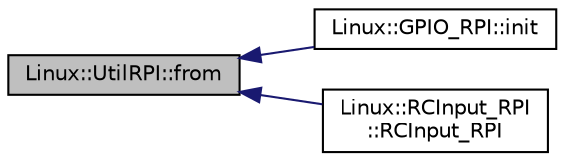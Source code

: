 digraph "Linux::UtilRPI::from"
{
 // INTERACTIVE_SVG=YES
  edge [fontname="Helvetica",fontsize="10",labelfontname="Helvetica",labelfontsize="10"];
  node [fontname="Helvetica",fontsize="10",shape=record];
  rankdir="LR";
  Node1 [label="Linux::UtilRPI::from",height=0.2,width=0.4,color="black", fillcolor="grey75", style="filled", fontcolor="black"];
  Node1 -> Node2 [dir="back",color="midnightblue",fontsize="10",style="solid",fontname="Helvetica"];
  Node2 [label="Linux::GPIO_RPI::init",height=0.2,width=0.4,color="black", fillcolor="white", style="filled",URL="$classLinux_1_1GPIO__RPI.html#af23d85b6f658a699b46e8ad1f9a23a93"];
  Node1 -> Node3 [dir="back",color="midnightblue",fontsize="10",style="solid",fontname="Helvetica"];
  Node3 [label="Linux::RCInput_RPI\l::RCInput_RPI",height=0.2,width=0.4,color="black", fillcolor="white", style="filled",URL="$classLinux_1_1RCInput__RPI.html#a0ba3e900dfd44058c2d24ab3ae8c4cc6"];
}
